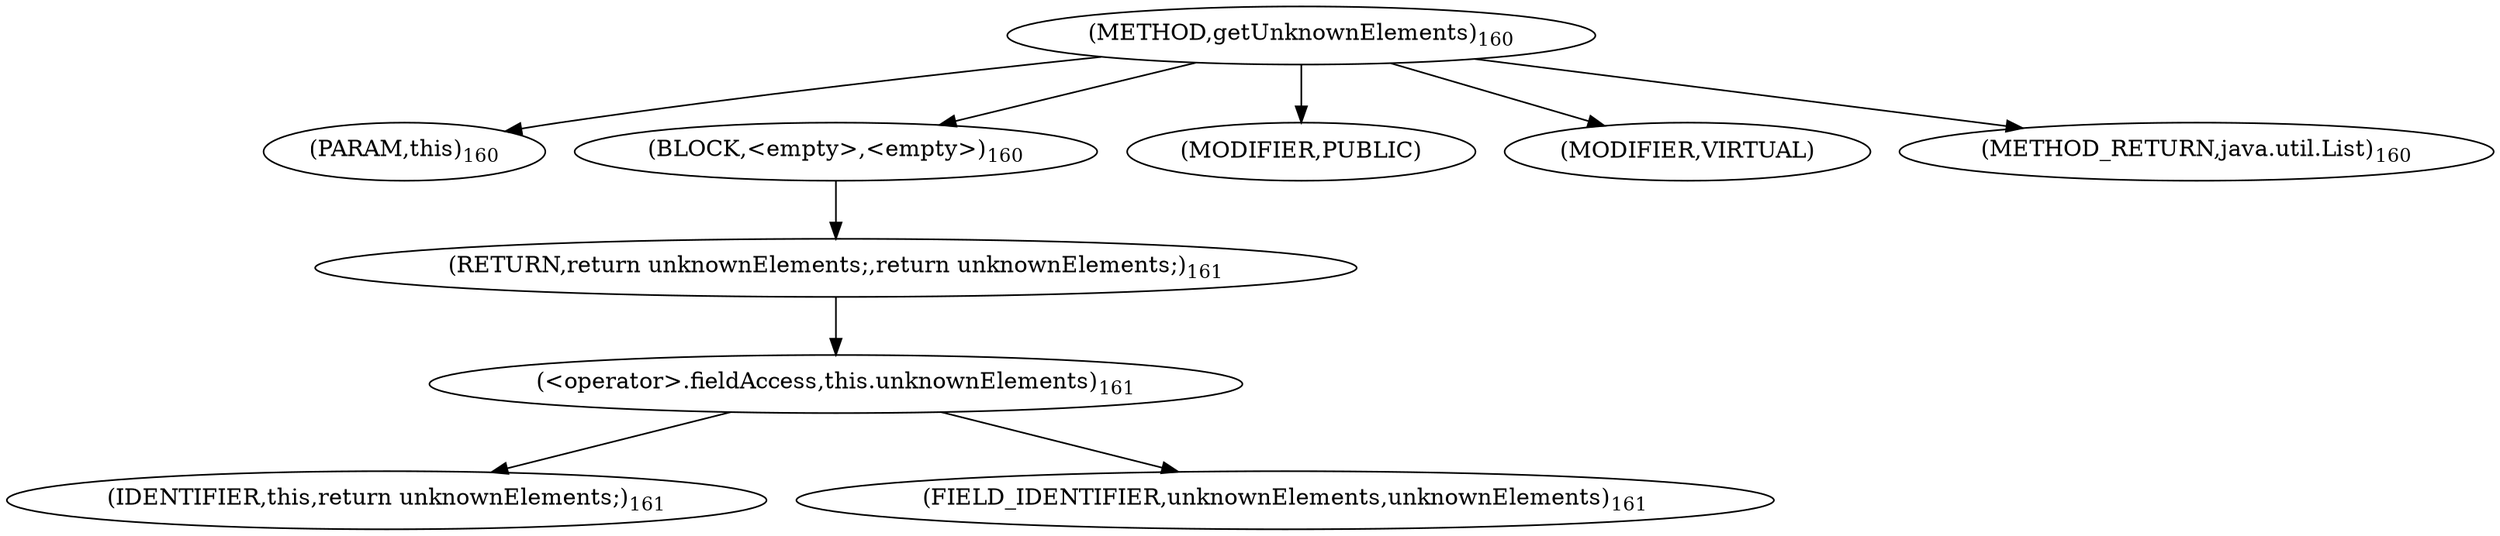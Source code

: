 digraph "getUnknownElements" {  
"223" [label = <(METHOD,getUnknownElements)<SUB>160</SUB>> ]
"224" [label = <(PARAM,this)<SUB>160</SUB>> ]
"225" [label = <(BLOCK,&lt;empty&gt;,&lt;empty&gt;)<SUB>160</SUB>> ]
"226" [label = <(RETURN,return unknownElements;,return unknownElements;)<SUB>161</SUB>> ]
"227" [label = <(&lt;operator&gt;.fieldAccess,this.unknownElements)<SUB>161</SUB>> ]
"228" [label = <(IDENTIFIER,this,return unknownElements;)<SUB>161</SUB>> ]
"229" [label = <(FIELD_IDENTIFIER,unknownElements,unknownElements)<SUB>161</SUB>> ]
"230" [label = <(MODIFIER,PUBLIC)> ]
"231" [label = <(MODIFIER,VIRTUAL)> ]
"232" [label = <(METHOD_RETURN,java.util.List)<SUB>160</SUB>> ]
  "223" -> "224" 
  "223" -> "225" 
  "223" -> "230" 
  "223" -> "231" 
  "223" -> "232" 
  "225" -> "226" 
  "226" -> "227" 
  "227" -> "228" 
  "227" -> "229" 
}

